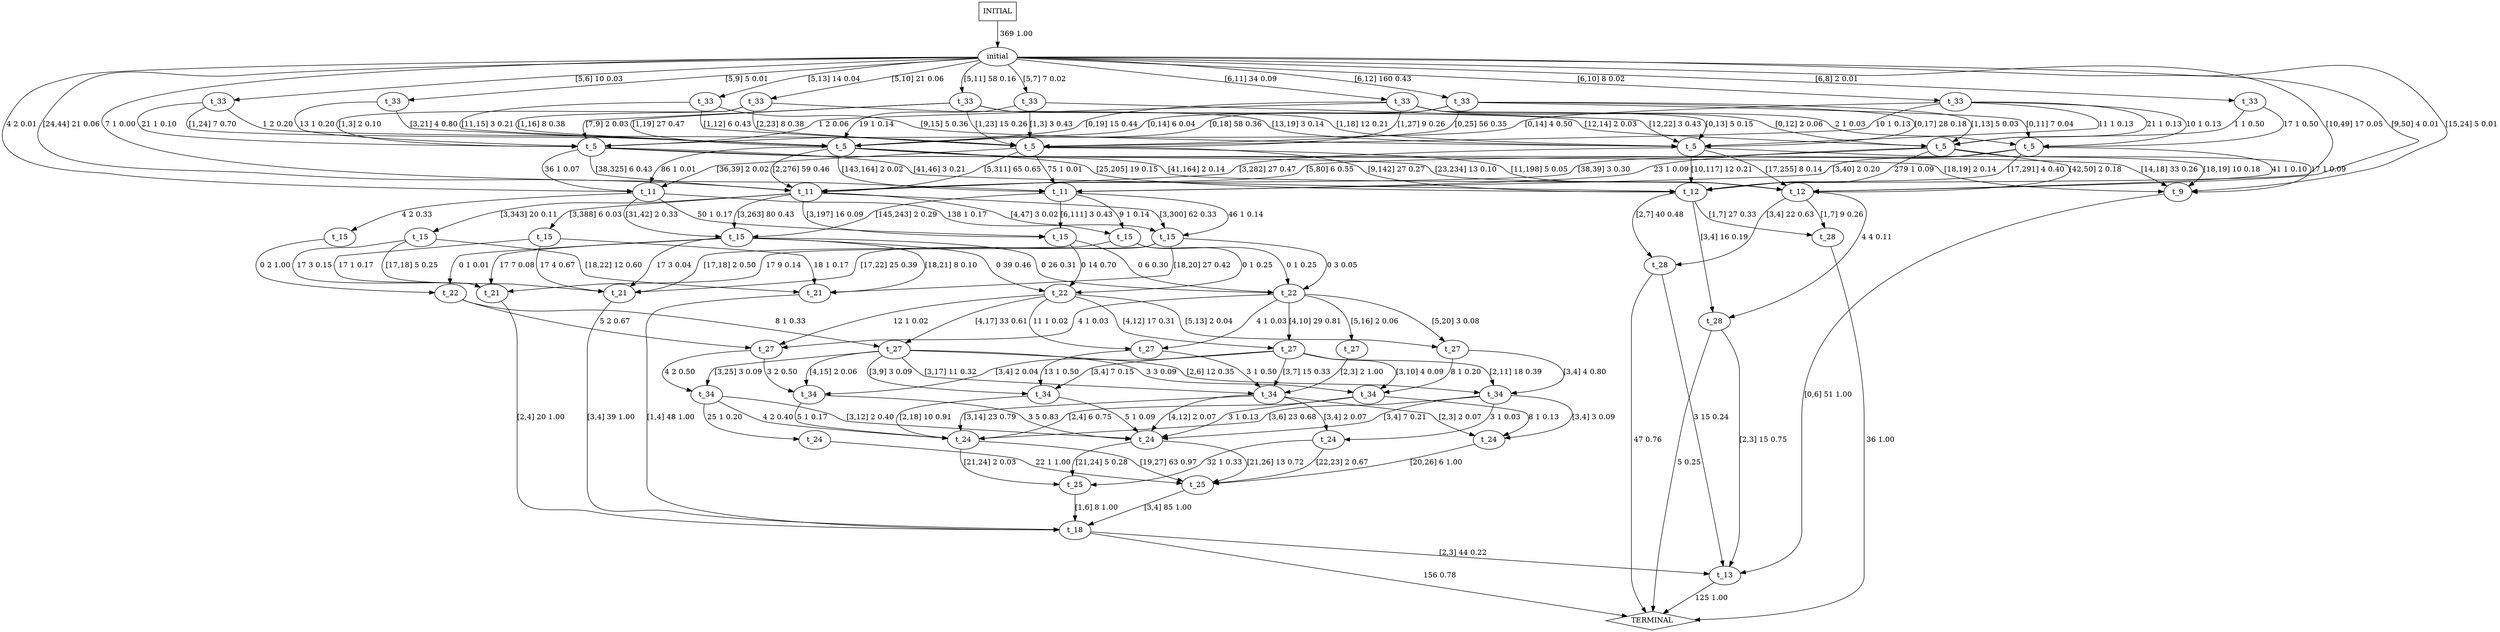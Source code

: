 digraph G {
  0 [label="initial"];
  1 [label="t_11"];
  2 [label="t_11"];
  3 [label="t_11"];
  4 [label="t_12"];
  5 [label="t_12"];
  6 [label="t_13"];
  7 [label="t_15"];
  8 [label="t_15"];
  9 [label="t_15"];
  10 [label="t_15"];
  11 [label="t_15"];
  12 [label="t_15"];
  13 [label="t_15"];
  14 [label="t_18"];
  15 [label="t_21"];
  16 [label="t_21"];
  17 [label="t_21"];
  18 [label="t_22"];
  19 [label="t_22"];
  20 [label="t_22"];
  21 [label="t_24"];
  22 [label="t_24"];
  23 [label="t_24"];
  24 [label="t_24"];
  25 [label="t_24"];
  26 [label="t_25"];
  27 [label="t_25"];
  28 [label="t_27"];
  29 [label="t_27"];
  30 [label="t_27"];
  31 [label="t_27"];
  32 [label="t_27"];
  33 [label="t_27"];
  34 [label="t_28"];
  35 [label="t_28"];
  36 [label="t_28"];
  37 [label="t_33"];
  38 [label="t_33"];
  39 [label="t_33"];
  40 [label="t_33"];
  41 [label="t_33"];
  42 [label="t_33"];
  43 [label="t_33"];
  44 [label="t_33"];
  45 [label="t_33"];
  46 [label="t_33"];
  47 [label="t_34"];
  48 [label="t_34"];
  49 [label="t_34"];
  50 [label="t_34"];
  51 [label="t_34"];
  52 [label="t_34"];
  53 [label="t_5"];
  54 [label="t_5"];
  55 [label="t_5"];
  56 [label="t_5"];
  57 [label="t_5"];
  58 [label="t_5"];
  59 [label="t_9"];
  60 [label="TERMINAL",shape=diamond];
  61 [label="INITIAL",shape=box];
0->1 [label="7 1 0.00"];
0->2 [label="4 2 0.01"];
0->3 [label="[24,44] 21 0.06"];
0->4 [label="[9,50] 4 0.01"];
0->5 [label="[10,49] 17 0.05"];
0->38 [label="[6,8] 2 0.01"];
0->37 [label="[5,9] 5 0.01"];
0->40 [label="[5,7] 7 0.02"];
0->43 [label="[6,10] 8 0.02"];
0->39 [label="[5,6] 10 0.03"];
0->41 [label="[5,13] 14 0.04"];
0->42 [label="[5,10] 21 0.06"];
0->45 [label="[6,11] 34 0.09"];
0->44 [label="[5,11] 58 0.16"];
0->46 [label="[6,12] 160 0.43"];
0->59 [label="[15,24] 5 0.01"];
1->10 [label="9 1 0.14"];
1->12 [label="46 1 0.14"];
1->13 [label="[145,243] 2 0.29"];
1->8 [label="[6,111] 3 0.43"];
2->8 [label="50 1 0.17"];
2->12 [label="138 1 0.17"];
2->7 [label="4 2 0.33"];
2->13 [label="[31,42] 2 0.33"];
3->10 [label="[4,47] 3 0.02"];
3->9 [label="[3,388] 6 0.03"];
3->8 [label="[3,197] 16 0.09"];
3->11 [label="[3,343] 20 0.11"];
3->12 [label="[3,300] 62 0.33"];
3->13 [label="[3,263] 80 0.43"];
4->36 [label="4 4 0.11"];
4->34 [label="[1,7] 9 0.26"];
4->35 [label="[3,4] 22 0.63"];
5->36 [label="[3,4] 16 0.19"];
5->34 [label="[1,7] 27 0.33"];
5->35 [label="[2,7] 40 0.48"];
6->60 [label=" 125 1.00"];
7->18 [label="0 2 1.00"];
8->20 [label="0 6 0.30"];
8->19 [label="0 14 0.70"];
9->15 [label="17 1 0.17"];
9->17 [label="18 1 0.17"];
9->16 [label="17 4 0.67"];
10->16 [label="[17,18] 2 0.50"];
10->19 [label="0 1 0.25"];
10->20 [label="0 1 0.25"];
11->15 [label="17 3 0.15"];
11->16 [label="[17,18] 5 0.25"];
11->17 [label="[18,22] 12 0.60"];
12->15 [label="17 9 0.14"];
12->16 [label="[17,22] 25 0.39"];
12->17 [label="[18,20] 27 0.42"];
12->20 [label="0 3 0.05"];
13->16 [label="17 3 0.04"];
13->15 [label="17 7 0.08"];
13->17 [label="[18,21] 8 0.10"];
13->18 [label="0 1 0.01"];
13->20 [label="0 26 0.31"];
13->19 [label="0 39 0.46"];
14->6 [label="[2,3] 44 0.22"];
14->60 [label=" 156 0.78"];
15->14 [label="[2,4] 20 1.00"];
16->14 [label="[3,4] 39 1.00"];
17->14 [label="[1,4] 48 1.00"];
18->33 [label="8 1 0.33"];
18->31 [label="5 2 0.67"];
19->30 [label="11 1 0.02"];
19->31 [label="12 1 0.02"];
19->29 [label="[5,13] 2 0.04"];
19->32 [label="[4,12] 17 0.31"];
19->33 [label="[4,17] 33 0.61"];
20->31 [label="4 1 0.03"];
20->30 [label="4 1 0.03"];
20->28 [label="[5,16] 2 0.06"];
20->29 [label="[5,20] 3 0.08"];
20->32 [label="[4,10] 29 0.81"];
21->27 [label="22 1 1.00"];
22->27 [label="[20,26] 6 1.00"];
23->26 [label="32 1 0.33"];
23->27 [label="[22,23] 2 0.67"];
24->26 [label="[21,24] 2 0.03"];
24->27 [label="[19,27] 63 0.97"];
25->26 [label="[21,24] 5 0.28"];
25->27 [label="[21,26] 13 0.72"];
26->14 [label="[1,6] 8 1.00"];
27->14 [label="[3,4] 85 1.00"];
28->52 [label="[2,3] 2 1.00"];
29->49 [label="8 1 0.20"];
29->51 [label="[3,4] 4 0.80"];
30->52 [label="3 1 0.50"];
30->47 [label="13 1 0.50"];
31->48 [label="3 2 0.50"];
31->50 [label="4 2 0.50"];
32->48 [label="[3,4] 2 0.04"];
32->49 [label="[3,10] 4 0.09"];
32->47 [label="[3,4] 7 0.15"];
32->52 [label="[3,7] 15 0.33"];
32->51 [label="[2,11] 18 0.39"];
33->48 [label="[4,15] 2 0.06"];
33->49 [label="3 3 0.09"];
33->47 [label="[3,9] 3 0.09"];
33->50 [label="[3,25] 3 0.09"];
33->52 [label="[3,17] 11 0.32"];
33->51 [label="[2,6] 12 0.35"];
34->60 [label=" 36 1.00"];
35->6 [label="3 15 0.24"];
35->60 [label=" 47 0.76"];
36->6 [label="[2,3] 15 0.75"];
36->60 [label=" 5 0.25"];
37->56 [label="13 1 0.20"];
37->58 [label="[3,21] 4 0.80"];
38->57 [label="1 1 0.50"];
38->53 [label="17 1 0.50"];
39->56 [label="21 1 0.10"];
39->55 [label="1 2 0.20"];
39->58 [label="[1,24] 7 0.70"];
40->58 [label="19 1 0.14"];
40->55 [label="[1,3] 3 0.43"];
40->54 [label="[12,22] 3 0.43"];
41->58 [label="[11,15] 3 0.21"];
41->54 [label="[9,15] 5 0.36"];
41->55 [label="[1,12] 6 0.43"];
42->56 [label="[1,3] 2 0.10"];
42->54 [label="[13,19] 3 0.14"];
42->58 [label="[1,16] 8 0.38"];
42->55 [label="[2,23] 8 0.38"];
43->53 [label="10 1 0.13"];
43->55 [label="10 1 0.13"];
43->54 [label="11 1 0.13"];
43->57 [label="21 1 0.13"];
43->58 [label="[0,14] 4 0.50"];
44->56 [label="[7,9] 2 0.03"];
44->57 [label="[12,14] 2 0.03"];
44->54 [label="[1,18] 12 0.21"];
44->55 [label="[1,23] 15 0.26"];
44->58 [label="[1,19] 27 0.47"];
45->53 [label="2 1 0.03"];
45->57 [label="[0,12] 2 0.06"];
45->56 [label="1 2 0.06"];
45->54 [label="[0,13] 5 0.15"];
45->55 [label="[1,27] 9 0.26"];
45->58 [label="[0,19] 15 0.44"];
46->57 [label="[1,13] 5 0.03"];
46->56 [label="[0,14] 6 0.04"];
46->53 [label="[0,11] 7 0.04"];
46->54 [label="[0,17] 28 0.18"];
46->55 [label="[0,25] 56 0.35"];
46->58 [label="[0,18] 58 0.36"];
47->25 [label="5 1 0.09"];
47->24 [label="[2,18] 10 0.91"];
48->24 [label="5 1 0.17"];
48->25 [label="3 5 0.83"];
49->25 [label="3 1 0.13"];
49->22 [label="8 1 0.13"];
49->24 [label="[2,4] 6 0.75"];
50->21 [label="25 1 0.20"];
50->25 [label="[3,12] 2 0.40"];
50->24 [label="4 2 0.40"];
51->23 [label="3 1 0.03"];
51->22 [label="[3,4] 3 0.09"];
51->25 [label="[3,4] 7 0.21"];
51->24 [label="[3,6] 23 0.68"];
52->22 [label="[2,3] 2 0.07"];
52->23 [label="[3,4] 2 0.07"];
52->25 [label="[4,12] 2 0.07"];
52->24 [label="[3,14] 23 0.79"];
53->1 [label="[3,40] 2 0.20"];
53->3 [label="[38,39] 3 0.30"];
53->4 [label="41 1 0.10"];
53->5 [label="[17,291] 4 0.40"];
54->3 [label="[3,282] 27 0.47"];
54->4 [label="[17,255] 8 0.14"];
54->5 [label="[10,117] 12 0.21"];
54->59 [label="[18,19] 10 0.18"];
55->1 [label="75 1 0.01"];
55->2 [label="[36,39] 2 0.02"];
55->3 [label="[5,311] 65 0.65"];
55->4 [label="[11,198] 5 0.05"];
55->5 [label="[9,142] 27 0.27"];
56->2 [label="36 1 0.07"];
56->3 [label="[38,325] 6 0.43"];
56->4 [label="[41,164] 2 0.14"];
56->5 [label="[41,46] 3 0.21"];
56->59 [label="[18,19] 2 0.14"];
57->1 [label="23 1 0.09"];
57->3 [label="[5,80] 6 0.55"];
57->5 [label="279 1 0.09"];
57->4 [label="[42,50] 2 0.18"];
57->59 [label="17 1 0.09"];
58->2 [label="86 1 0.01"];
58->1 [label="[143,164] 2 0.02"];
58->3 [label="[2,276] 59 0.46"];
58->4 [label="[23,234] 13 0.10"];
58->5 [label="[25,205] 19 0.15"];
58->59 [label="[14,18] 33 0.26"];
59->6 [label="[0,6] 51 1.00"];
61->0 [label=" 369 1.00"];
}
